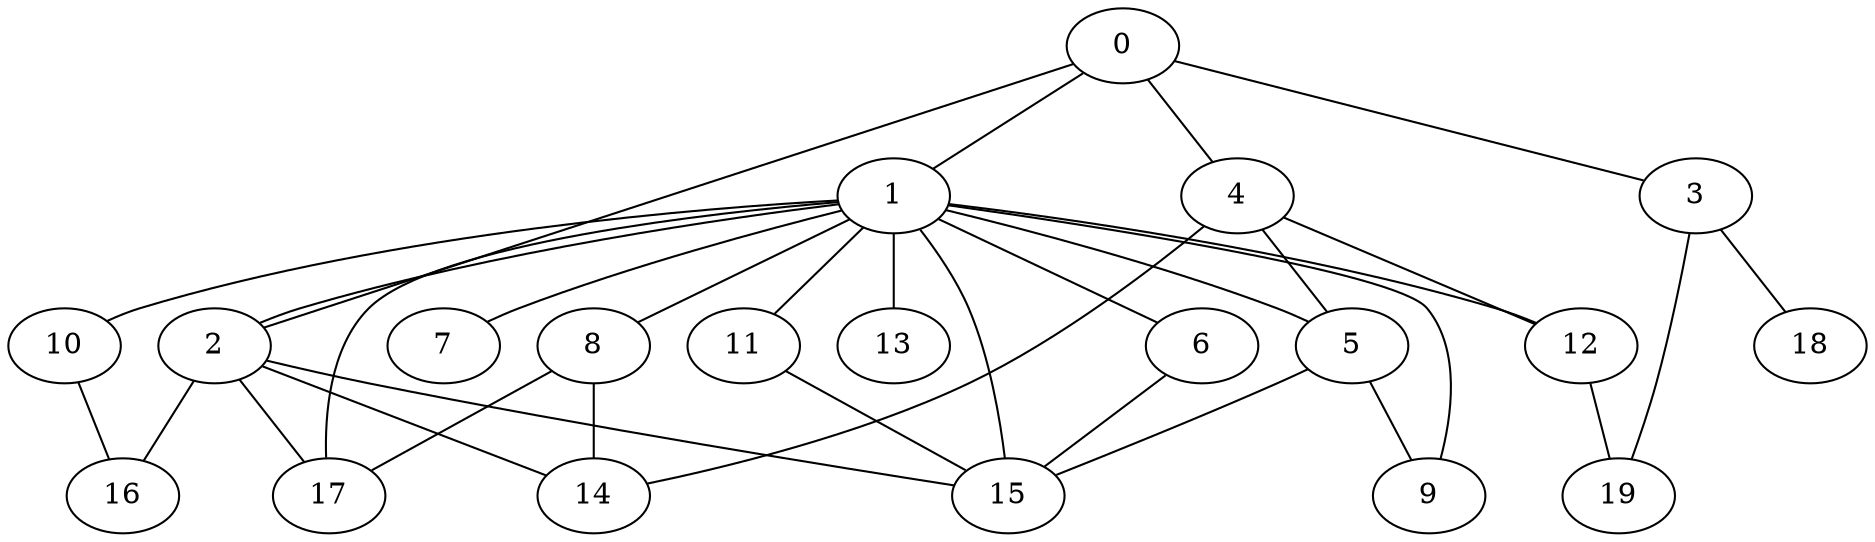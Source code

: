 graph graphname {0--1
0--2
0--3
0--4
1--2
1--5
1--6
1--7
1--8
1--9
1--10
1--11
1--12
1--13
1--15
1--17
2--14
2--15
2--16
2--17
3--18
3--19
4--5
4--12
4--14
5--9
5--15
6--15
8--14
8--17
10--16
11--15
12--19
}